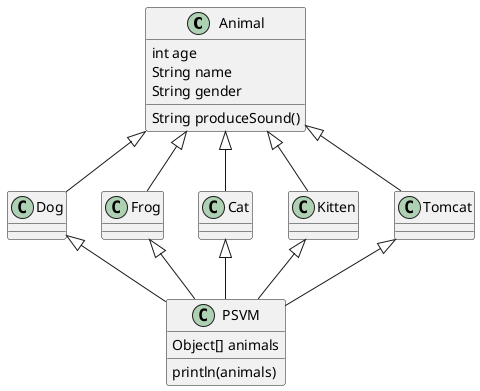 @startuml
'https://plantuml.com/class-diagram

 class Animal {
 int age
 String name
 String gender
 String produceSound()
 }

class Dog
class Frog
class Cat
class Kitten
class Tomcat

Animal <|-- Dog
Animal <|-- Frog
Animal <|-- Cat
Animal <|-- Kitten
Animal <|-- Tomcat


Dog<|-- PSVM
Frog<|-- PSVM
Cat<|-- PSVM
Kitten<|-- PSVM
Tomcat<|-- PSVM
class PSVM {
Object[] animals
println(animals)
}



@enduml